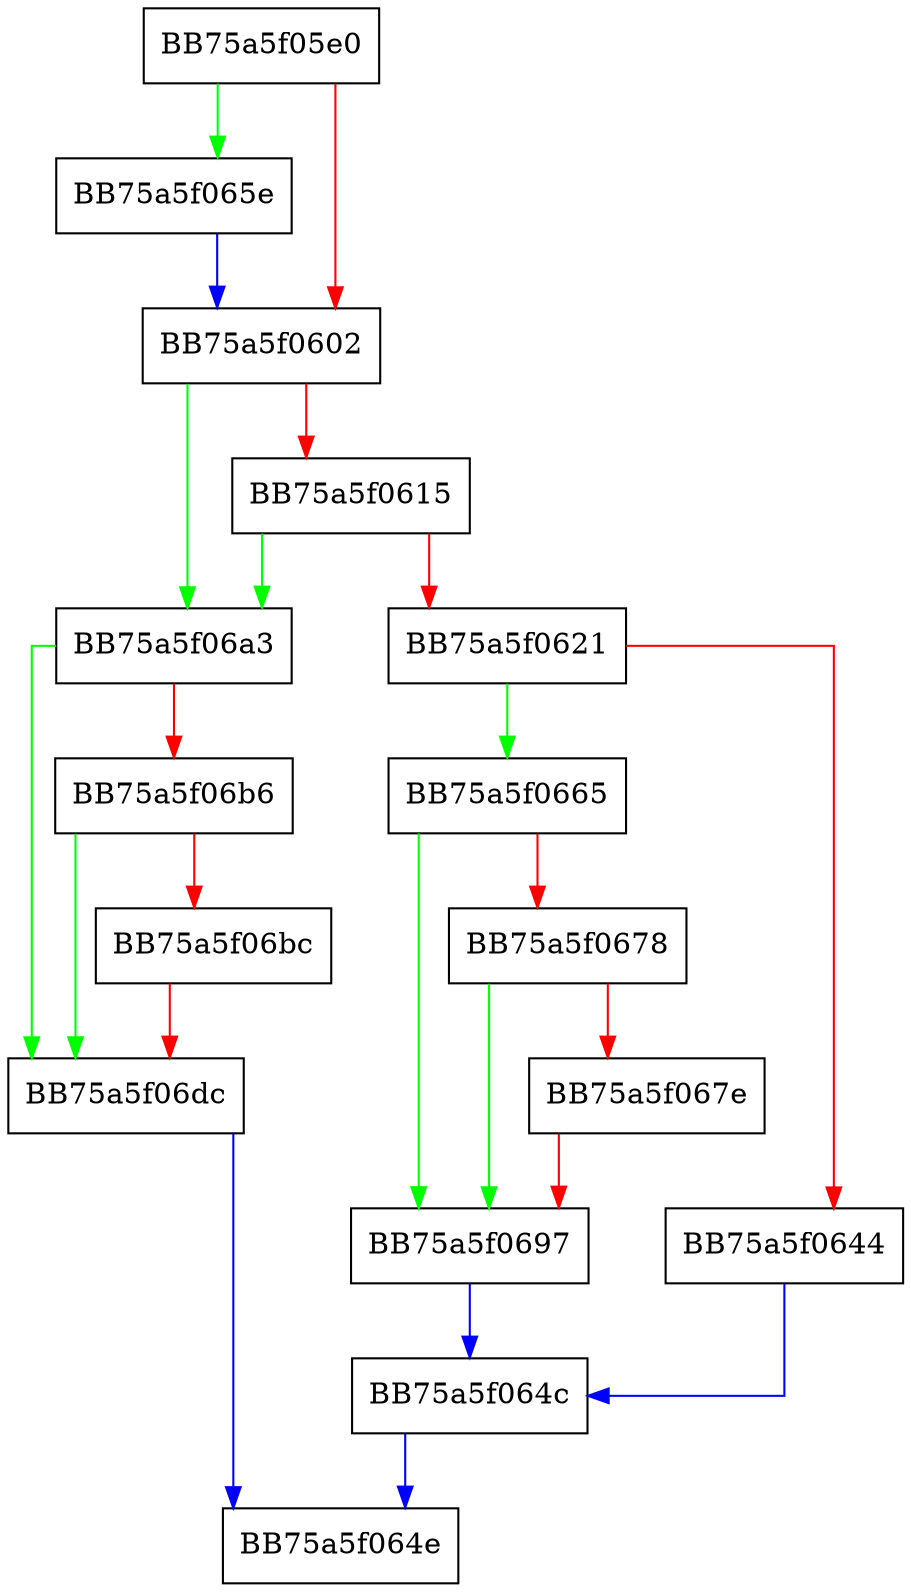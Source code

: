 digraph GetNonResidentAttributeRuns {
  node [shape="box"];
  graph [splines=ortho];
  BB75a5f05e0 -> BB75a5f065e [color="green"];
  BB75a5f05e0 -> BB75a5f0602 [color="red"];
  BB75a5f0602 -> BB75a5f06a3 [color="green"];
  BB75a5f0602 -> BB75a5f0615 [color="red"];
  BB75a5f0615 -> BB75a5f06a3 [color="green"];
  BB75a5f0615 -> BB75a5f0621 [color="red"];
  BB75a5f0621 -> BB75a5f0665 [color="green"];
  BB75a5f0621 -> BB75a5f0644 [color="red"];
  BB75a5f0644 -> BB75a5f064c [color="blue"];
  BB75a5f064c -> BB75a5f064e [color="blue"];
  BB75a5f065e -> BB75a5f0602 [color="blue"];
  BB75a5f0665 -> BB75a5f0697 [color="green"];
  BB75a5f0665 -> BB75a5f0678 [color="red"];
  BB75a5f0678 -> BB75a5f0697 [color="green"];
  BB75a5f0678 -> BB75a5f067e [color="red"];
  BB75a5f067e -> BB75a5f0697 [color="red"];
  BB75a5f0697 -> BB75a5f064c [color="blue"];
  BB75a5f06a3 -> BB75a5f06dc [color="green"];
  BB75a5f06a3 -> BB75a5f06b6 [color="red"];
  BB75a5f06b6 -> BB75a5f06dc [color="green"];
  BB75a5f06b6 -> BB75a5f06bc [color="red"];
  BB75a5f06bc -> BB75a5f06dc [color="red"];
  BB75a5f06dc -> BB75a5f064e [color="blue"];
}